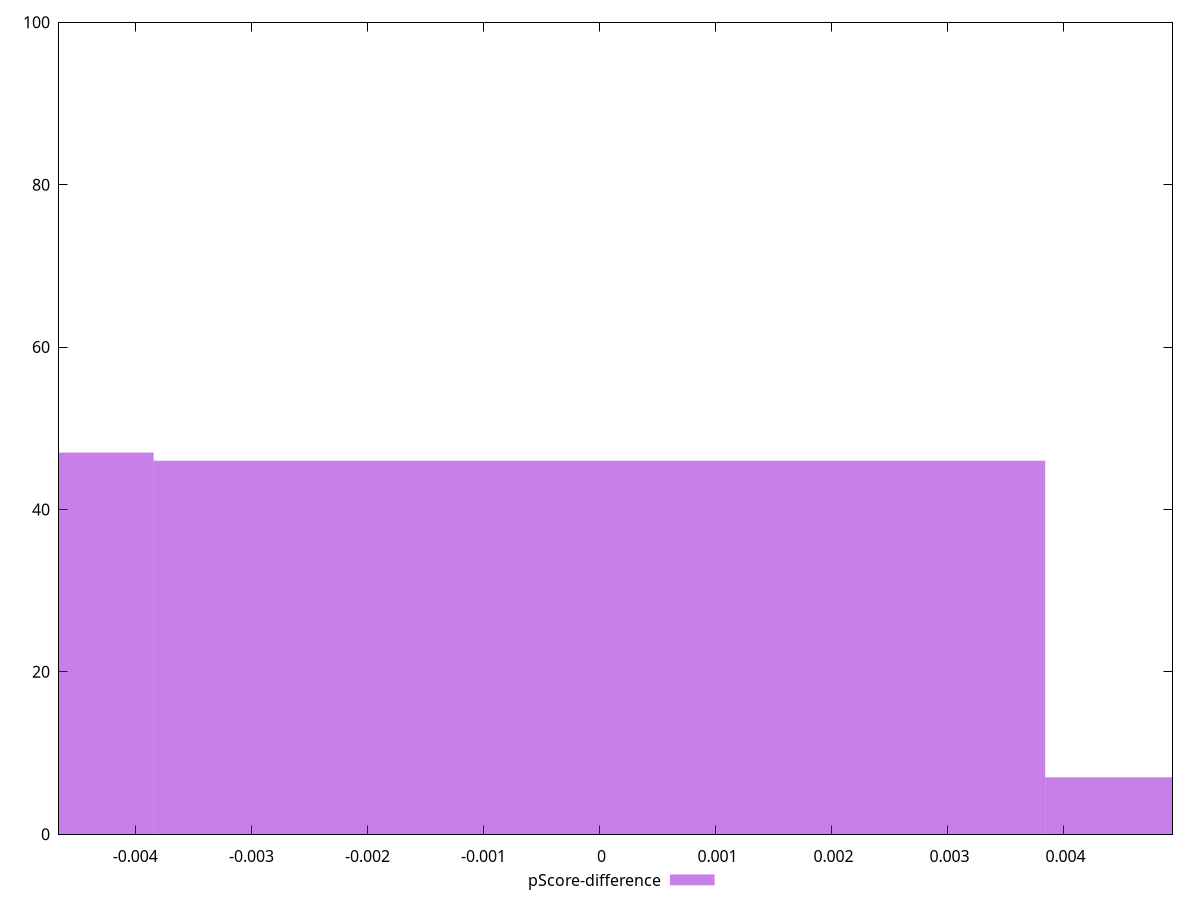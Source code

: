 reset

$pScoreDifference <<EOF
-0.0076855433235692595 47
0 46
0.0076855433235692595 7
EOF

set key outside below
set boxwidth 0.0076855433235692595
set xrange [-0.004658299055735227:0.004939743917957373]
set yrange [0:100]
set trange [0:100]
set style fill transparent solid 0.5 noborder
set terminal svg size 640, 490 enhanced background rgb 'white'
set output "reports/report_00028_2021-02-24T12-49-42.674Z/cumulative-layout-shift/samples/astro/pScore-difference/histogram.svg"

plot $pScoreDifference title "pScore-difference" with boxes

reset
